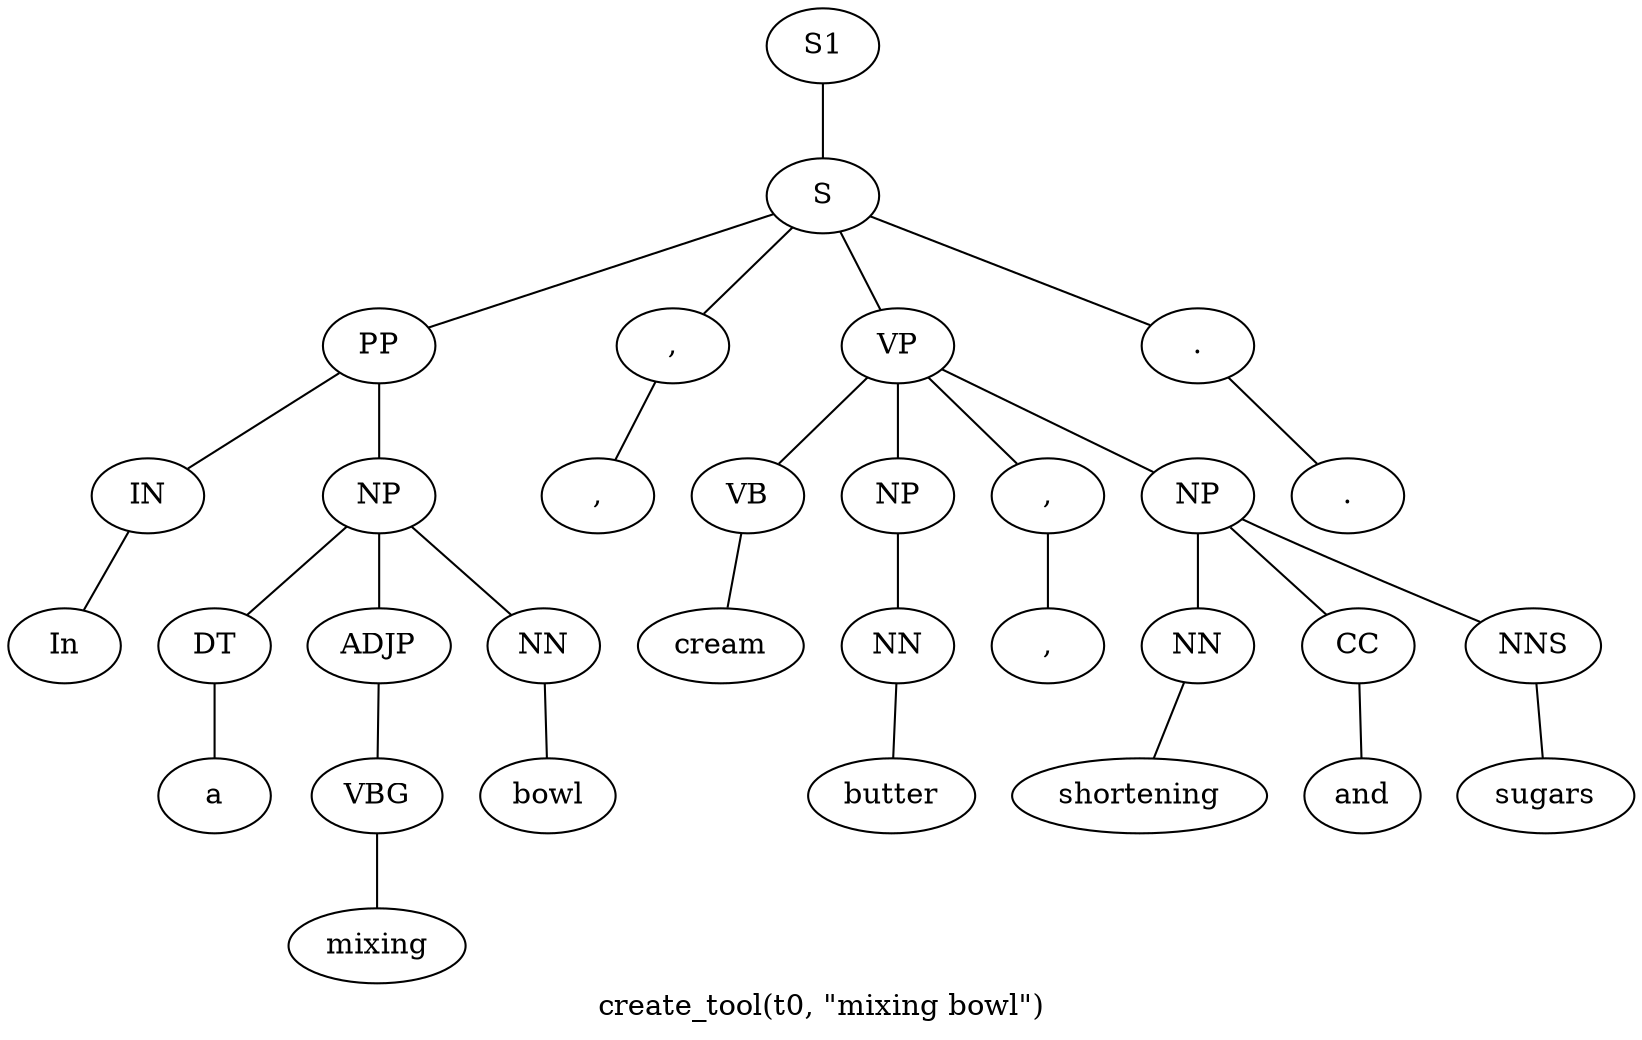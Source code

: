 graph SyntaxGraph {
	label = "create_tool(t0, \"mixing bowl\")";
	Node0 [label="S1"];
	Node1 [label="S"];
	Node2 [label="PP"];
	Node3 [label="IN"];
	Node4 [label="In"];
	Node5 [label="NP"];
	Node6 [label="DT"];
	Node7 [label="a"];
	Node8 [label="ADJP"];
	Node9 [label="VBG"];
	Node10 [label="mixing"];
	Node11 [label="NN"];
	Node12 [label="bowl"];
	Node13 [label=","];
	Node14 [label=","];
	Node15 [label="VP"];
	Node16 [label="VB"];
	Node17 [label="cream"];
	Node18 [label="NP"];
	Node19 [label="NN"];
	Node20 [label="butter"];
	Node21 [label=","];
	Node22 [label=","];
	Node23 [label="NP"];
	Node24 [label="NN"];
	Node25 [label="shortening"];
	Node26 [label="CC"];
	Node27 [label="and"];
	Node28 [label="NNS"];
	Node29 [label="sugars"];
	Node30 [label="."];
	Node31 [label="."];

	Node0 -- Node1;
	Node1 -- Node2;
	Node1 -- Node13;
	Node1 -- Node15;
	Node1 -- Node30;
	Node2 -- Node3;
	Node2 -- Node5;
	Node3 -- Node4;
	Node5 -- Node6;
	Node5 -- Node8;
	Node5 -- Node11;
	Node6 -- Node7;
	Node8 -- Node9;
	Node9 -- Node10;
	Node11 -- Node12;
	Node13 -- Node14;
	Node15 -- Node16;
	Node15 -- Node18;
	Node15 -- Node21;
	Node15 -- Node23;
	Node16 -- Node17;
	Node18 -- Node19;
	Node19 -- Node20;
	Node21 -- Node22;
	Node23 -- Node24;
	Node23 -- Node26;
	Node23 -- Node28;
	Node24 -- Node25;
	Node26 -- Node27;
	Node28 -- Node29;
	Node30 -- Node31;
}